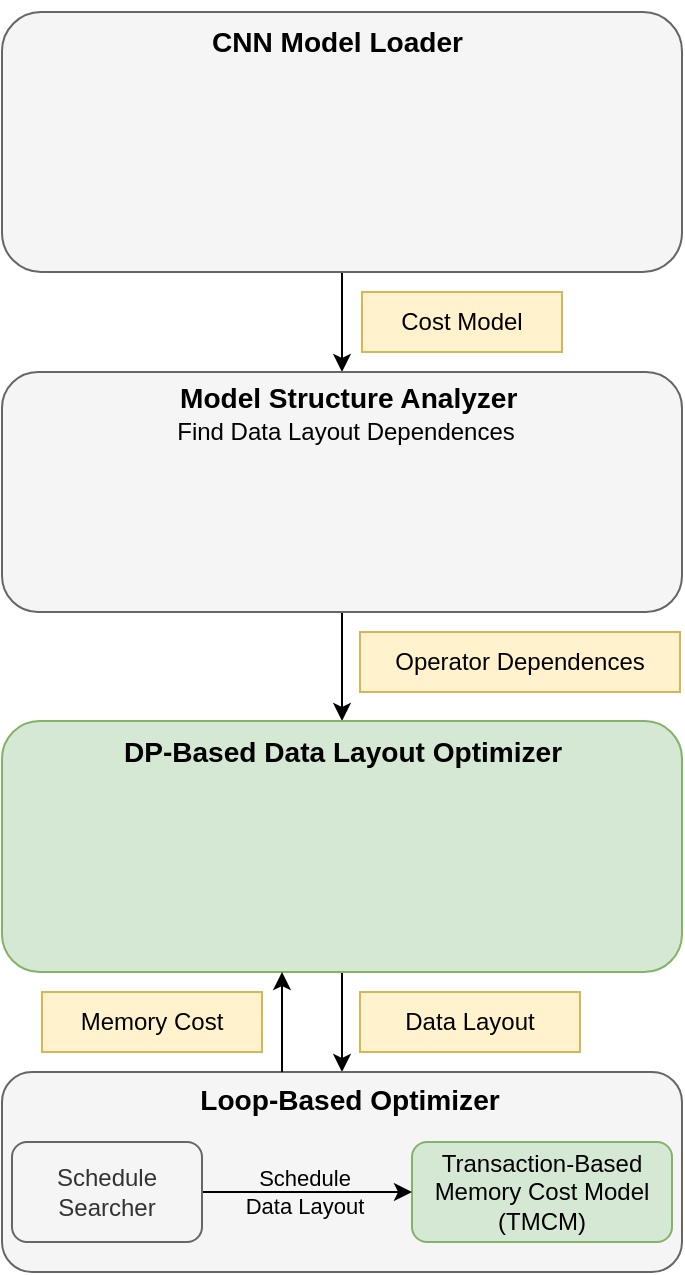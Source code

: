 <mxfile version="21.6.2" type="github">
  <diagram name="第 1 页" id="4KTFI6dIkRmabg9O_lOe">
    <mxGraphModel dx="1232" dy="705" grid="1" gridSize="10" guides="1" tooltips="1" connect="1" arrows="1" fold="1" page="1" pageScale="1" pageWidth="827" pageHeight="1169" math="1" shadow="0">
      <root>
        <mxCell id="0" />
        <mxCell id="1" parent="0" />
        <mxCell id="_jNH9uC8JHxy9Wg56hyx-3" value="" style="edgeStyle=orthogonalEdgeStyle;rounded=0;orthogonalLoop=1;jettySize=auto;html=1;" edge="1" parent="1" source="_jNH9uC8JHxy9Wg56hyx-1" target="_jNH9uC8JHxy9Wg56hyx-2">
          <mxGeometry relative="1" as="geometry" />
        </mxCell>
        <mxCell id="_jNH9uC8JHxy9Wg56hyx-1" value="" style="rounded=1;whiteSpace=wrap;html=1;fillColor=#f5f5f5;fontColor=#333333;strokeColor=#666666;" vertex="1" parent="1">
          <mxGeometry x="70" y="170" width="340" height="130" as="geometry" />
        </mxCell>
        <mxCell id="_jNH9uC8JHxy9Wg56hyx-5" value="" style="edgeStyle=orthogonalEdgeStyle;rounded=0;orthogonalLoop=1;jettySize=auto;html=1;" edge="1" parent="1" source="_jNH9uC8JHxy9Wg56hyx-2" target="_jNH9uC8JHxy9Wg56hyx-4">
          <mxGeometry relative="1" as="geometry" />
        </mxCell>
        <mxCell id="_jNH9uC8JHxy9Wg56hyx-2" value="" style="whiteSpace=wrap;html=1;rounded=1;fillColor=#f5f5f5;fontColor=#333333;strokeColor=#666666;" vertex="1" parent="1">
          <mxGeometry x="70" y="350" width="340" height="120" as="geometry" />
        </mxCell>
        <mxCell id="_jNH9uC8JHxy9Wg56hyx-45" style="edgeStyle=orthogonalEdgeStyle;rounded=0;orthogonalLoop=1;jettySize=auto;html=1;entryX=0.5;entryY=0;entryDx=0;entryDy=0;" edge="1" parent="1" source="_jNH9uC8JHxy9Wg56hyx-4" target="_jNH9uC8JHxy9Wg56hyx-6">
          <mxGeometry relative="1" as="geometry" />
        </mxCell>
        <mxCell id="_jNH9uC8JHxy9Wg56hyx-4" value="" style="whiteSpace=wrap;html=1;rounded=1;fillColor=#d5e8d4;strokeColor=#82b366;" vertex="1" parent="1">
          <mxGeometry x="70" y="524.5" width="340" height="125.5" as="geometry" />
        </mxCell>
        <mxCell id="_jNH9uC8JHxy9Wg56hyx-15" value="Cost Model" style="rounded=0;whiteSpace=wrap;html=1;fillColor=#fff2cc;strokeColor=#d6b656;" vertex="1" parent="1">
          <mxGeometry x="250" y="310" width="100" height="30" as="geometry" />
        </mxCell>
        <mxCell id="_jNH9uC8JHxy9Wg56hyx-16" value="Operator Dependences" style="rounded=0;whiteSpace=wrap;html=1;fillColor=#fff2cc;strokeColor=#d6b656;" vertex="1" parent="1">
          <mxGeometry x="249" y="480" width="160" height="30" as="geometry" />
        </mxCell>
        <mxCell id="_jNH9uC8JHxy9Wg56hyx-17" value="Data Layout" style="rounded=0;whiteSpace=wrap;html=1;fillColor=#fff2cc;strokeColor=#d6b656;" vertex="1" parent="1">
          <mxGeometry x="249" y="660" width="110" height="30" as="geometry" />
        </mxCell>
        <mxCell id="_jNH9uC8JHxy9Wg56hyx-34" value="Memory Cost" style="rounded=0;whiteSpace=wrap;html=1;fillColor=#fff2cc;strokeColor=#d6b656;" vertex="1" parent="1">
          <mxGeometry x="90" y="660" width="110" height="30" as="geometry" />
        </mxCell>
        <mxCell id="_jNH9uC8JHxy9Wg56hyx-36" value="&lt;h3 style=&quot;line-height: 100%;&quot;&gt;Model Structure Analyzer&lt;/h3&gt;" style="text;html=1;strokeColor=none;fillColor=none;spacing=5;spacingTop=-20;whiteSpace=wrap;overflow=hidden;rounded=0;" vertex="1" parent="1">
          <mxGeometry x="154" y="352" width="177" height="30" as="geometry" />
        </mxCell>
        <mxCell id="_jNH9uC8JHxy9Wg56hyx-38" value="&lt;p style=&quot;line-height: 100%;&quot;&gt;&lt;span style=&quot;color: rgb(0, 0, 0); font-family: Helvetica; font-size: 12px; font-style: normal; font-variant-ligatures: normal; font-variant-caps: normal; font-weight: 400; letter-spacing: normal; orphans: 2; text-align: left; text-indent: 0px; text-transform: none; widows: 2; word-spacing: 0px; -webkit-text-stroke-width: 0px; text-decoration-thickness: initial; text-decoration-style: initial; text-decoration-color: initial; float: none; display: inline !important;&quot;&gt;Find Data Layout Dependences&lt;/span&gt;&lt;br&gt;&lt;/p&gt;" style="text;html=1;strokeColor=none;fillColor=none;align=center;verticalAlign=middle;whiteSpace=wrap;rounded=0;opacity=0;labelBackgroundColor=none;" vertex="1" parent="1">
          <mxGeometry x="127" y="364" width="230" height="30" as="geometry" />
        </mxCell>
        <mxCell id="_jNH9uC8JHxy9Wg56hyx-39" value="&lt;h3 style=&quot;line-height: 100%;&quot;&gt;CNN Model Loader&lt;/h3&gt;" style="text;html=1;strokeColor=none;fillColor=none;spacing=5;spacingTop=-20;whiteSpace=wrap;overflow=hidden;rounded=0;" vertex="1" parent="1">
          <mxGeometry x="170" y="174" width="140" height="20" as="geometry" />
        </mxCell>
        <mxCell id="_jNH9uC8JHxy9Wg56hyx-40" value="" style="group" vertex="1" connectable="0" parent="1">
          <mxGeometry x="70" y="700" width="340" height="100" as="geometry" />
        </mxCell>
        <mxCell id="_jNH9uC8JHxy9Wg56hyx-6" value="&lt;div style=&quot;text-align: justify;&quot;&gt;&lt;br&gt;&lt;/div&gt;" style="whiteSpace=wrap;html=1;rounded=1;fillColor=#f5f5f5;fontColor=#333333;strokeColor=#666666;" vertex="1" parent="_jNH9uC8JHxy9Wg56hyx-40">
          <mxGeometry width="340" height="100" as="geometry" />
        </mxCell>
        <mxCell id="_jNH9uC8JHxy9Wg56hyx-22" value="&lt;h3&gt;Loop-Based Optimizer&lt;/h3&gt;" style="text;html=1;strokeColor=none;fillColor=none;align=center;verticalAlign=middle;whiteSpace=wrap;rounded=0;" vertex="1" parent="_jNH9uC8JHxy9Wg56hyx-40">
          <mxGeometry x="64" y="-1" width="220" height="30" as="geometry" />
        </mxCell>
        <mxCell id="_jNH9uC8JHxy9Wg56hyx-30" value="" style="group" vertex="1" connectable="0" parent="_jNH9uC8JHxy9Wg56hyx-40">
          <mxGeometry x="5" y="35" width="330" height="50" as="geometry" />
        </mxCell>
        <mxCell id="_jNH9uC8JHxy9Wg56hyx-24" value="Transaction-Based Memory Cost Model (TMCM)" style="whiteSpace=wrap;html=1;rounded=1;fillColor=#d5e8d4;strokeColor=#82b366;" vertex="1" parent="_jNH9uC8JHxy9Wg56hyx-30">
          <mxGeometry x="200" width="130" height="50" as="geometry" />
        </mxCell>
        <mxCell id="_jNH9uC8JHxy9Wg56hyx-26" value="" style="edgeStyle=orthogonalEdgeStyle;rounded=0;orthogonalLoop=1;jettySize=auto;html=1;" edge="1" parent="_jNH9uC8JHxy9Wg56hyx-30" source="_jNH9uC8JHxy9Wg56hyx-25" target="_jNH9uC8JHxy9Wg56hyx-24">
          <mxGeometry relative="1" as="geometry" />
        </mxCell>
        <mxCell id="_jNH9uC8JHxy9Wg56hyx-27" value="Schedule&lt;br&gt;Data Layout" style="edgeLabel;html=1;align=center;verticalAlign=middle;resizable=0;points=[];labelBackgroundColor=none;" vertex="1" connectable="0" parent="_jNH9uC8JHxy9Wg56hyx-26">
          <mxGeometry x="0.104" relative="1" as="geometry">
            <mxPoint x="-7" as="offset" />
          </mxGeometry>
        </mxCell>
        <mxCell id="_jNH9uC8JHxy9Wg56hyx-25" value="Schedule Searcher" style="whiteSpace=wrap;html=1;rounded=1;fillColor=#f5f5f5;fontColor=#333333;strokeColor=#666666;" vertex="1" parent="_jNH9uC8JHxy9Wg56hyx-30">
          <mxGeometry width="95" height="50" as="geometry" />
        </mxCell>
        <mxCell id="_jNH9uC8JHxy9Wg56hyx-43" value="&lt;h3 style=&quot;border-color: var(--border-color);&quot;&gt;DP-Based Data Layout Optimizer&lt;/h3&gt;" style="text;html=1;strokeColor=none;fillColor=none;align=center;verticalAlign=middle;whiteSpace=wrap;rounded=0;" vertex="1" parent="1">
          <mxGeometry x="124.5" y="524.5" width="231" height="30" as="geometry" />
        </mxCell>
        <mxCell id="_jNH9uC8JHxy9Wg56hyx-47" value="" style="endArrow=classic;html=1;rounded=0;exitX=0.25;exitY=0;exitDx=0;exitDy=0;entryX=0.25;entryY=1;entryDx=0;entryDy=0;" edge="1" parent="1">
          <mxGeometry width="50" height="50" relative="1" as="geometry">
            <mxPoint x="210" y="700" as="sourcePoint" />
            <mxPoint x="210" y="650.0" as="targetPoint" />
          </mxGeometry>
        </mxCell>
      </root>
    </mxGraphModel>
  </diagram>
</mxfile>
